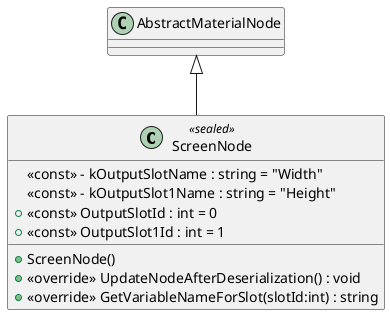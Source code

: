 @startuml
class ScreenNode <<sealed>> {
    <<const>> - kOutputSlotName : string = "Width"
    <<const>> - kOutputSlot1Name : string = "Height"
    + <<const>> OutputSlotId : int = 0
    + <<const>> OutputSlot1Id : int = 1
    + ScreenNode()
    + <<override>> UpdateNodeAfterDeserialization() : void
    + <<override>> GetVariableNameForSlot(slotId:int) : string
}
AbstractMaterialNode <|-- ScreenNode
@enduml
